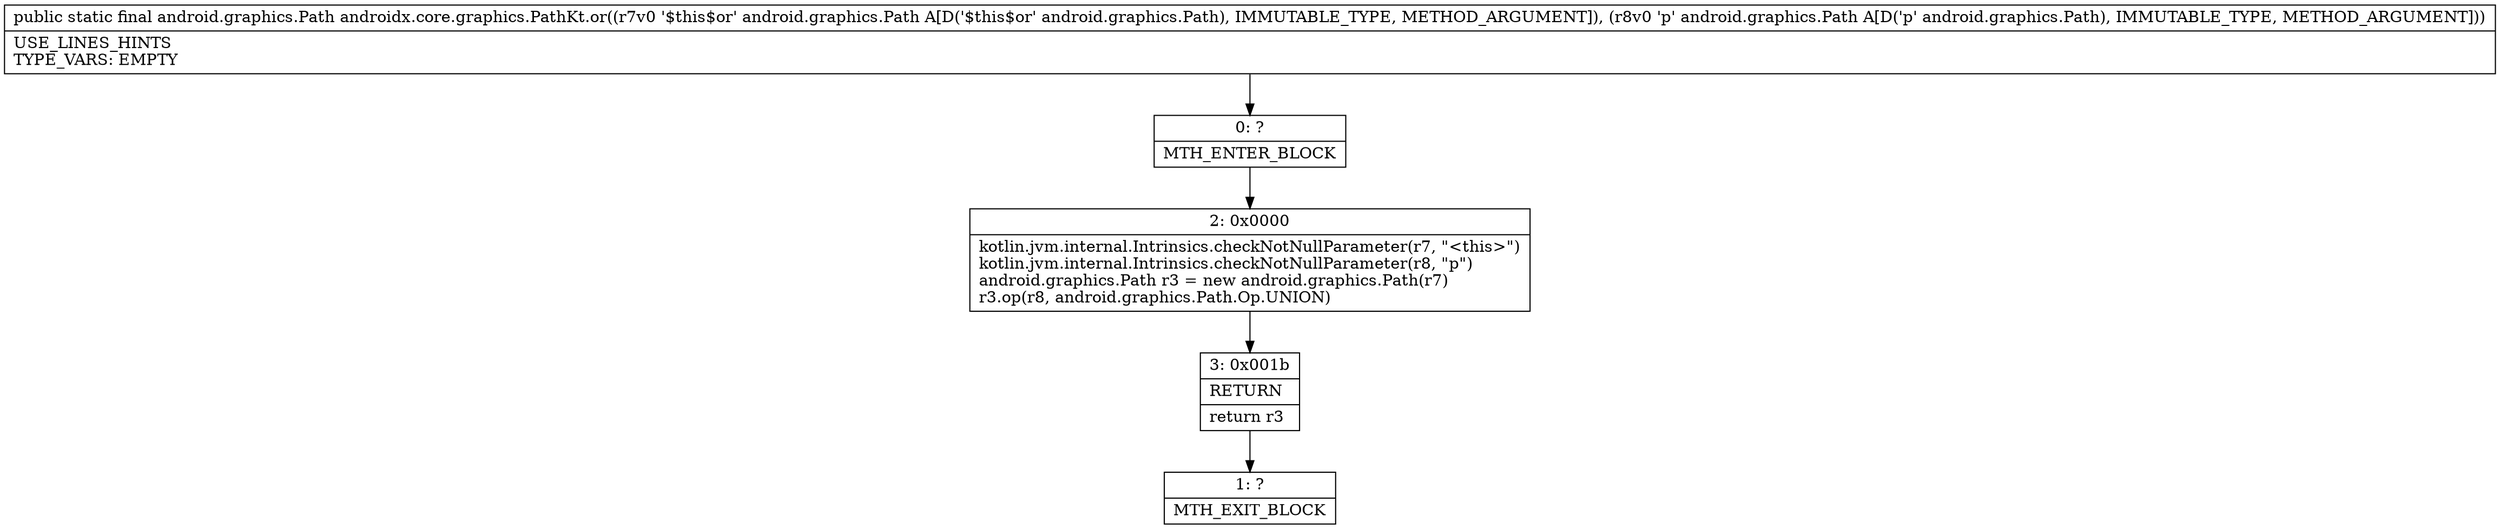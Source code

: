 digraph "CFG forandroidx.core.graphics.PathKt.or(Landroid\/graphics\/Path;Landroid\/graphics\/Path;)Landroid\/graphics\/Path;" {
Node_0 [shape=record,label="{0\:\ ?|MTH_ENTER_BLOCK\l}"];
Node_2 [shape=record,label="{2\:\ 0x0000|kotlin.jvm.internal.Intrinsics.checkNotNullParameter(r7, \"\<this\>\")\lkotlin.jvm.internal.Intrinsics.checkNotNullParameter(r8, \"p\")\landroid.graphics.Path r3 = new android.graphics.Path(r7)\lr3.op(r8, android.graphics.Path.Op.UNION)\l}"];
Node_3 [shape=record,label="{3\:\ 0x001b|RETURN\l|return r3\l}"];
Node_1 [shape=record,label="{1\:\ ?|MTH_EXIT_BLOCK\l}"];
MethodNode[shape=record,label="{public static final android.graphics.Path androidx.core.graphics.PathKt.or((r7v0 '$this$or' android.graphics.Path A[D('$this$or' android.graphics.Path), IMMUTABLE_TYPE, METHOD_ARGUMENT]), (r8v0 'p' android.graphics.Path A[D('p' android.graphics.Path), IMMUTABLE_TYPE, METHOD_ARGUMENT]))  | USE_LINES_HINTS\lTYPE_VARS: EMPTY\l}"];
MethodNode -> Node_0;Node_0 -> Node_2;
Node_2 -> Node_3;
Node_3 -> Node_1;
}

